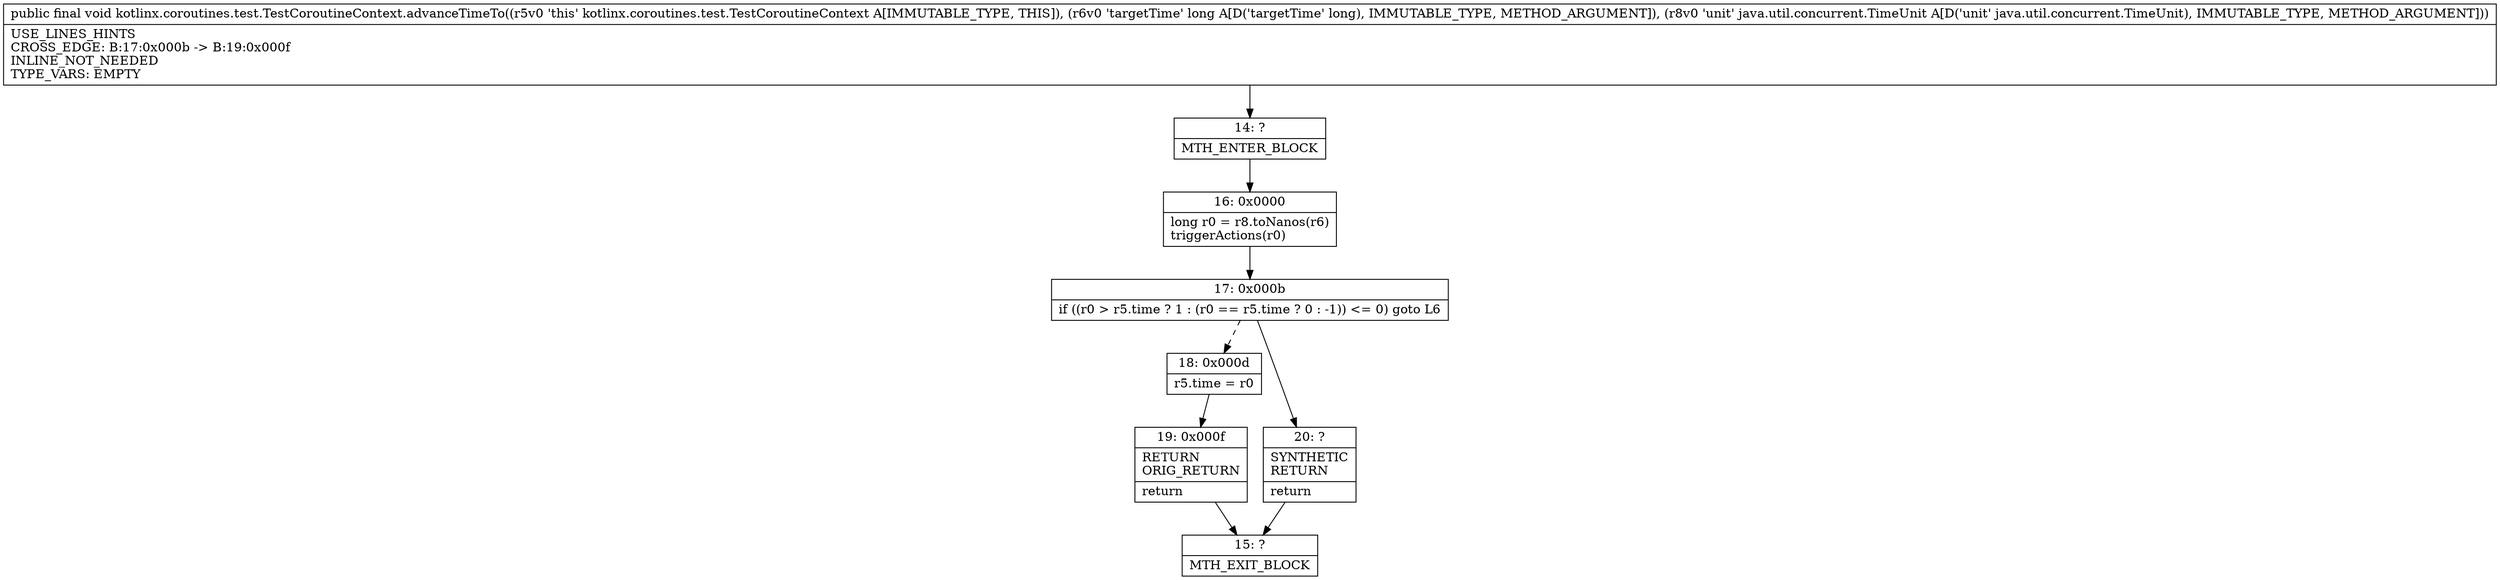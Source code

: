 digraph "CFG forkotlinx.coroutines.test.TestCoroutineContext.advanceTimeTo(JLjava\/util\/concurrent\/TimeUnit;)V" {
Node_14 [shape=record,label="{14\:\ ?|MTH_ENTER_BLOCK\l}"];
Node_16 [shape=record,label="{16\:\ 0x0000|long r0 = r8.toNanos(r6)\ltriggerActions(r0)\l}"];
Node_17 [shape=record,label="{17\:\ 0x000b|if ((r0 \> r5.time ? 1 : (r0 == r5.time ? 0 : \-1)) \<= 0) goto L6\l}"];
Node_18 [shape=record,label="{18\:\ 0x000d|r5.time = r0\l}"];
Node_19 [shape=record,label="{19\:\ 0x000f|RETURN\lORIG_RETURN\l|return\l}"];
Node_15 [shape=record,label="{15\:\ ?|MTH_EXIT_BLOCK\l}"];
Node_20 [shape=record,label="{20\:\ ?|SYNTHETIC\lRETURN\l|return\l}"];
MethodNode[shape=record,label="{public final void kotlinx.coroutines.test.TestCoroutineContext.advanceTimeTo((r5v0 'this' kotlinx.coroutines.test.TestCoroutineContext A[IMMUTABLE_TYPE, THIS]), (r6v0 'targetTime' long A[D('targetTime' long), IMMUTABLE_TYPE, METHOD_ARGUMENT]), (r8v0 'unit' java.util.concurrent.TimeUnit A[D('unit' java.util.concurrent.TimeUnit), IMMUTABLE_TYPE, METHOD_ARGUMENT]))  | USE_LINES_HINTS\lCROSS_EDGE: B:17:0x000b \-\> B:19:0x000f\lINLINE_NOT_NEEDED\lTYPE_VARS: EMPTY\l}"];
MethodNode -> Node_14;Node_14 -> Node_16;
Node_16 -> Node_17;
Node_17 -> Node_18[style=dashed];
Node_17 -> Node_20;
Node_18 -> Node_19;
Node_19 -> Node_15;
Node_20 -> Node_15;
}

